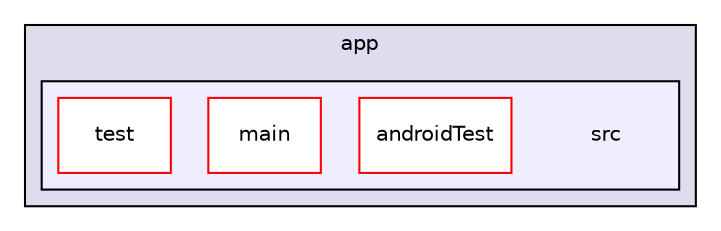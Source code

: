 digraph "src" {
  compound=true
  node [ fontsize="10", fontname="Helvetica"];
  edge [ labelfontsize="10", labelfontname="Helvetica"];
  subgraph clusterdir_97cdb22344a971bf2901331bfad65e47 {
    graph [ bgcolor="#ddddee", pencolor="black", label="app" fontname="Helvetica", fontsize="10", URL="dir_97cdb22344a971bf2901331bfad65e47.html"]
  subgraph clusterdir_ad532df7ef82a0a3fc80d1b7fe24035c {
    graph [ bgcolor="#eeeeff", pencolor="black", label="" URL="dir_ad532df7ef82a0a3fc80d1b7fe24035c.html"];
    dir_ad532df7ef82a0a3fc80d1b7fe24035c [shape=plaintext label="src"];
    dir_d7c6134de117b6cc7c842c321459fe6e [shape=box label="androidTest" color="red" fillcolor="white" style="filled" URL="dir_d7c6134de117b6cc7c842c321459fe6e.html"];
    dir_7c9f7f592d4a4166fc592d6598d0bd04 [shape=box label="main" color="red" fillcolor="white" style="filled" URL="dir_7c9f7f592d4a4166fc592d6598d0bd04.html"];
    dir_24d8659ee6563e81a739295c5af297fb [shape=box label="test" color="red" fillcolor="white" style="filled" URL="dir_24d8659ee6563e81a739295c5af297fb.html"];
  }
  }
}
